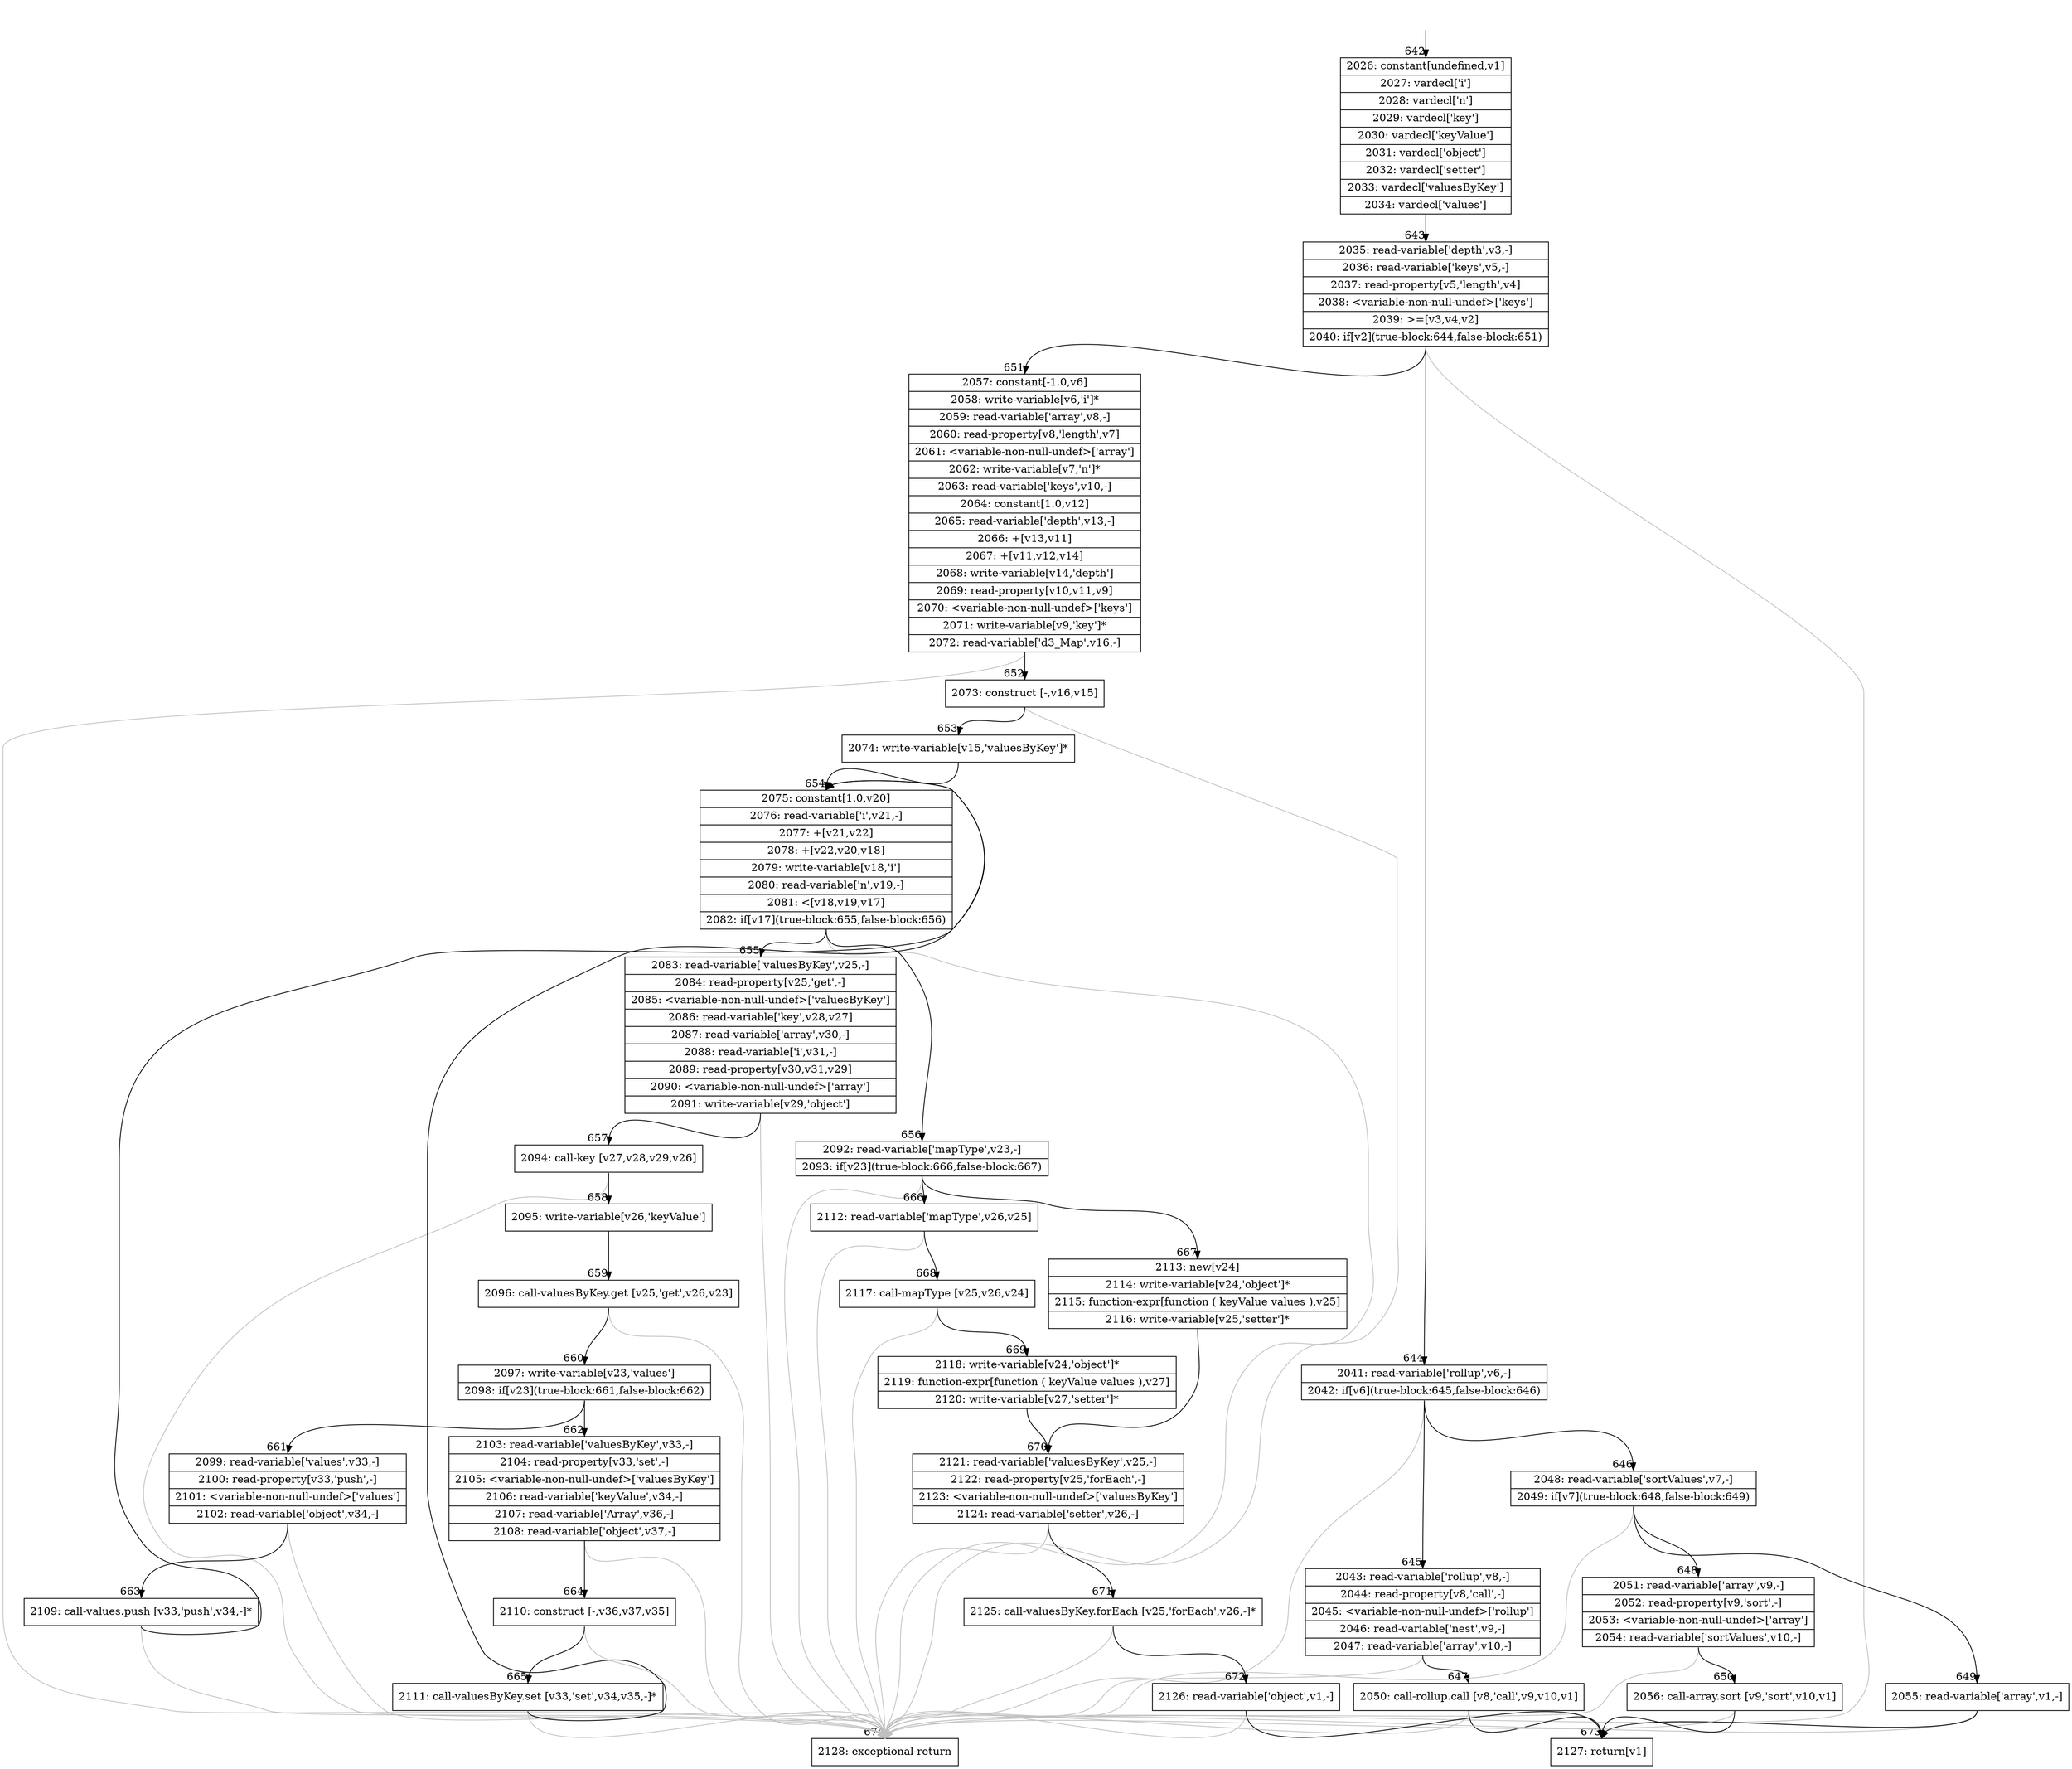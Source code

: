 digraph {
rankdir="TD"
BB_entry57[shape=none,label=""];
BB_entry57 -> BB642 [tailport=s, headport=n, headlabel="    642"]
BB642 [shape=record label="{2026: constant[undefined,v1]|2027: vardecl['i']|2028: vardecl['n']|2029: vardecl['key']|2030: vardecl['keyValue']|2031: vardecl['object']|2032: vardecl['setter']|2033: vardecl['valuesByKey']|2034: vardecl['values']}" ] 
BB642 -> BB643 [tailport=s, headport=n, headlabel="      643"]
BB643 [shape=record label="{2035: read-variable['depth',v3,-]|2036: read-variable['keys',v5,-]|2037: read-property[v5,'length',v4]|2038: \<variable-non-null-undef\>['keys']|2039: \>=[v3,v4,v2]|2040: if[v2](true-block:644,false-block:651)}" ] 
BB643 -> BB644 [tailport=s, headport=n, headlabel="      644"]
BB643 -> BB651 [tailport=s, headport=n, headlabel="      651"]
BB643 -> BB674 [tailport=s, headport=n, color=gray, headlabel="      674"]
BB644 [shape=record label="{2041: read-variable['rollup',v6,-]|2042: if[v6](true-block:645,false-block:646)}" ] 
BB644 -> BB645 [tailport=s, headport=n, headlabel="      645"]
BB644 -> BB646 [tailport=s, headport=n, headlabel="      646"]
BB644 -> BB674 [tailport=s, headport=n, color=gray]
BB645 [shape=record label="{2043: read-variable['rollup',v8,-]|2044: read-property[v8,'call',-]|2045: \<variable-non-null-undef\>['rollup']|2046: read-variable['nest',v9,-]|2047: read-variable['array',v10,-]}" ] 
BB645 -> BB647 [tailport=s, headport=n, headlabel="      647"]
BB645 -> BB674 [tailport=s, headport=n, color=gray]
BB646 [shape=record label="{2048: read-variable['sortValues',v7,-]|2049: if[v7](true-block:648,false-block:649)}" ] 
BB646 -> BB648 [tailport=s, headport=n, headlabel="      648"]
BB646 -> BB649 [tailport=s, headport=n, headlabel="      649"]
BB646 -> BB674 [tailport=s, headport=n, color=gray]
BB647 [shape=record label="{2050: call-rollup.call [v8,'call',v9,v10,v1]}" ] 
BB647 -> BB673 [tailport=s, headport=n, headlabel="      673"]
BB647 -> BB674 [tailport=s, headport=n, color=gray]
BB648 [shape=record label="{2051: read-variable['array',v9,-]|2052: read-property[v9,'sort',-]|2053: \<variable-non-null-undef\>['array']|2054: read-variable['sortValues',v10,-]}" ] 
BB648 -> BB650 [tailport=s, headport=n, headlabel="      650"]
BB648 -> BB674 [tailport=s, headport=n, color=gray]
BB649 [shape=record label="{2055: read-variable['array',v1,-]}" ] 
BB649 -> BB673 [tailport=s, headport=n]
BB649 -> BB674 [tailport=s, headport=n, color=gray]
BB650 [shape=record label="{2056: call-array.sort [v9,'sort',v10,v1]}" ] 
BB650 -> BB673 [tailport=s, headport=n]
BB650 -> BB674 [tailport=s, headport=n, color=gray]
BB651 [shape=record label="{2057: constant[-1.0,v6]|2058: write-variable[v6,'i']*|2059: read-variable['array',v8,-]|2060: read-property[v8,'length',v7]|2061: \<variable-non-null-undef\>['array']|2062: write-variable[v7,'n']*|2063: read-variable['keys',v10,-]|2064: constant[1.0,v12]|2065: read-variable['depth',v13,-]|2066: +[v13,v11]|2067: +[v11,v12,v14]|2068: write-variable[v14,'depth']|2069: read-property[v10,v11,v9]|2070: \<variable-non-null-undef\>['keys']|2071: write-variable[v9,'key']*|2072: read-variable['d3_Map',v16,-]}" ] 
BB651 -> BB652 [tailport=s, headport=n, headlabel="      652"]
BB651 -> BB674 [tailport=s, headport=n, color=gray]
BB652 [shape=record label="{2073: construct [-,v16,v15]}" ] 
BB652 -> BB653 [tailport=s, headport=n, headlabel="      653"]
BB652 -> BB674 [tailport=s, headport=n, color=gray]
BB653 [shape=record label="{2074: write-variable[v15,'valuesByKey']*}" ] 
BB653 -> BB654 [tailport=s, headport=n, headlabel="      654"]
BB654 [shape=record label="{2075: constant[1.0,v20]|2076: read-variable['i',v21,-]|2077: +[v21,v22]|2078: +[v22,v20,v18]|2079: write-variable[v18,'i']|2080: read-variable['n',v19,-]|2081: \<[v18,v19,v17]|2082: if[v17](true-block:655,false-block:656)}" ] 
BB654 -> BB655 [tailport=s, headport=n, headlabel="      655"]
BB654 -> BB656 [tailport=s, headport=n, headlabel="      656"]
BB654 -> BB674 [tailport=s, headport=n, color=gray]
BB655 [shape=record label="{2083: read-variable['valuesByKey',v25,-]|2084: read-property[v25,'get',-]|2085: \<variable-non-null-undef\>['valuesByKey']|2086: read-variable['key',v28,v27]|2087: read-variable['array',v30,-]|2088: read-variable['i',v31,-]|2089: read-property[v30,v31,v29]|2090: \<variable-non-null-undef\>['array']|2091: write-variable[v29,'object']}" ] 
BB655 -> BB657 [tailport=s, headport=n, headlabel="      657"]
BB655 -> BB674 [tailport=s, headport=n, color=gray]
BB656 [shape=record label="{2092: read-variable['mapType',v23,-]|2093: if[v23](true-block:666,false-block:667)}" ] 
BB656 -> BB666 [tailport=s, headport=n, headlabel="      666"]
BB656 -> BB667 [tailport=s, headport=n, headlabel="      667"]
BB656 -> BB674 [tailport=s, headport=n, color=gray]
BB657 [shape=record label="{2094: call-key [v27,v28,v29,v26]}" ] 
BB657 -> BB658 [tailport=s, headport=n, headlabel="      658"]
BB657 -> BB674 [tailport=s, headport=n, color=gray]
BB658 [shape=record label="{2095: write-variable[v26,'keyValue']}" ] 
BB658 -> BB659 [tailport=s, headport=n, headlabel="      659"]
BB659 [shape=record label="{2096: call-valuesByKey.get [v25,'get',v26,v23]}" ] 
BB659 -> BB660 [tailport=s, headport=n, headlabel="      660"]
BB659 -> BB674 [tailport=s, headport=n, color=gray]
BB660 [shape=record label="{2097: write-variable[v23,'values']|2098: if[v23](true-block:661,false-block:662)}" ] 
BB660 -> BB661 [tailport=s, headport=n, headlabel="      661"]
BB660 -> BB662 [tailport=s, headport=n, headlabel="      662"]
BB661 [shape=record label="{2099: read-variable['values',v33,-]|2100: read-property[v33,'push',-]|2101: \<variable-non-null-undef\>['values']|2102: read-variable['object',v34,-]}" ] 
BB661 -> BB663 [tailport=s, headport=n, headlabel="      663"]
BB661 -> BB674 [tailport=s, headport=n, color=gray]
BB662 [shape=record label="{2103: read-variable['valuesByKey',v33,-]|2104: read-property[v33,'set',-]|2105: \<variable-non-null-undef\>['valuesByKey']|2106: read-variable['keyValue',v34,-]|2107: read-variable['Array',v36,-]|2108: read-variable['object',v37,-]}" ] 
BB662 -> BB664 [tailport=s, headport=n, headlabel="      664"]
BB662 -> BB674 [tailport=s, headport=n, color=gray]
BB663 [shape=record label="{2109: call-values.push [v33,'push',v34,-]*}" ] 
BB663 -> BB654 [tailport=s, headport=n]
BB663 -> BB674 [tailport=s, headport=n, color=gray]
BB664 [shape=record label="{2110: construct [-,v36,v37,v35]}" ] 
BB664 -> BB665 [tailport=s, headport=n, headlabel="      665"]
BB664 -> BB674 [tailport=s, headport=n, color=gray]
BB665 [shape=record label="{2111: call-valuesByKey.set [v33,'set',v34,v35,-]*}" ] 
BB665 -> BB654 [tailport=s, headport=n]
BB665 -> BB674 [tailport=s, headport=n, color=gray]
BB666 [shape=record label="{2112: read-variable['mapType',v26,v25]}" ] 
BB666 -> BB668 [tailport=s, headport=n, headlabel="      668"]
BB666 -> BB674 [tailport=s, headport=n, color=gray]
BB667 [shape=record label="{2113: new[v24]|2114: write-variable[v24,'object']*|2115: function-expr[function ( keyValue values ),v25]|2116: write-variable[v25,'setter']*}" ] 
BB667 -> BB670 [tailport=s, headport=n, headlabel="      670"]
BB668 [shape=record label="{2117: call-mapType [v25,v26,v24]}" ] 
BB668 -> BB669 [tailport=s, headport=n, headlabel="      669"]
BB668 -> BB674 [tailport=s, headport=n, color=gray]
BB669 [shape=record label="{2118: write-variable[v24,'object']*|2119: function-expr[function ( keyValue values ),v27]|2120: write-variable[v27,'setter']*}" ] 
BB669 -> BB670 [tailport=s, headport=n]
BB670 [shape=record label="{2121: read-variable['valuesByKey',v25,-]|2122: read-property[v25,'forEach',-]|2123: \<variable-non-null-undef\>['valuesByKey']|2124: read-variable['setter',v26,-]}" ] 
BB670 -> BB671 [tailport=s, headport=n, headlabel="      671"]
BB670 -> BB674 [tailport=s, headport=n, color=gray]
BB671 [shape=record label="{2125: call-valuesByKey.forEach [v25,'forEach',v26,-]*}" ] 
BB671 -> BB672 [tailport=s, headport=n, headlabel="      672"]
BB671 -> BB674 [tailport=s, headport=n, color=gray]
BB672 [shape=record label="{2126: read-variable['object',v1,-]}" ] 
BB672 -> BB673 [tailport=s, headport=n]
BB672 -> BB674 [tailport=s, headport=n, color=gray]
BB673 [shape=record label="{2127: return[v1]}" ] 
BB674 [shape=record label="{2128: exceptional-return}" ] 
//#$~ 394
}
